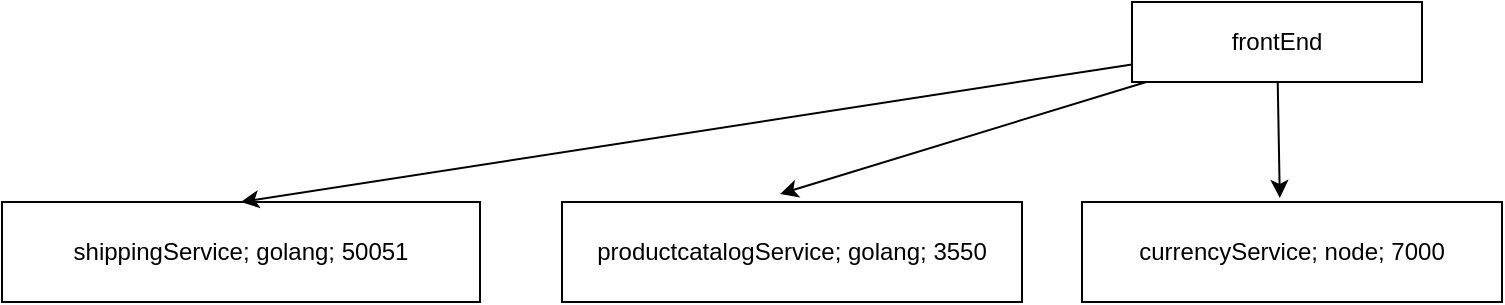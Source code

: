 <mxfile>
    <diagram id="q7w8MPJfVeO1-L-29NZj" name="Page-1">
        <mxGraphModel dx="2048" dy="462" grid="1" gridSize="10" guides="1" tooltips="1" connect="1" arrows="1" fold="1" page="1" pageScale="1" pageWidth="850" pageHeight="1100" math="0" shadow="0">
            <root>
                <mxCell id="0"/>
                <mxCell id="1" parent="0"/>
                <mxCell id="2" value="shippingService; golang; 50051" style="rounded=0;whiteSpace=wrap;html=1;" vertex="1" parent="1">
                    <mxGeometry x="-200" y="180" width="239" height="50" as="geometry"/>
                </mxCell>
                <mxCell id="4" style="edgeStyle=none;html=1;entryX=0.5;entryY=0;entryDx=0;entryDy=0;" edge="1" parent="1" source="3" target="2">
                    <mxGeometry relative="1" as="geometry"/>
                </mxCell>
                <mxCell id="3" value="frontEnd" style="rounded=0;whiteSpace=wrap;html=1;" vertex="1" parent="1">
                    <mxGeometry x="365" y="80" width="145" height="40" as="geometry"/>
                </mxCell>
                <mxCell id="6" value="productcatalogService; golang; 3550" style="rounded=0;whiteSpace=wrap;html=1;" vertex="1" parent="1">
                    <mxGeometry x="80" y="180" width="230" height="50" as="geometry"/>
                </mxCell>
                <mxCell id="7" style="edgeStyle=none;html=1;entryX=0.474;entryY=-0.08;entryDx=0;entryDy=0;entryPerimeter=0;" edge="1" parent="1" source="3" target="6">
                    <mxGeometry relative="1" as="geometry"/>
                </mxCell>
                <mxCell id="8" value="currencyService; node; 7000" style="rounded=0;whiteSpace=wrap;html=1;" vertex="1" parent="1">
                    <mxGeometry x="340" y="180" width="210" height="50" as="geometry"/>
                </mxCell>
                <mxCell id="9" style="edgeStyle=none;html=1;entryX=0.471;entryY=-0.04;entryDx=0;entryDy=0;entryPerimeter=0;" edge="1" parent="1" source="3" target="8">
                    <mxGeometry relative="1" as="geometry"/>
                </mxCell>
            </root>
        </mxGraphModel>
    </diagram>
</mxfile>